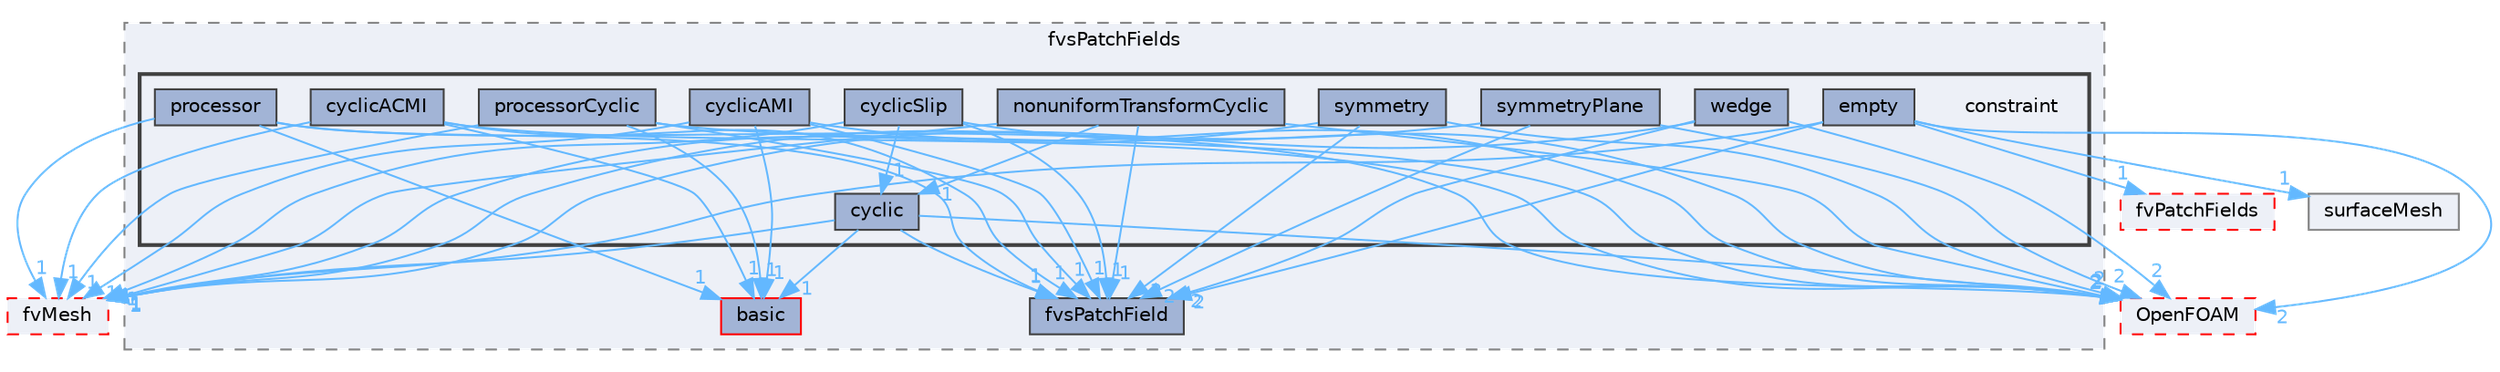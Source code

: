 digraph "src/finiteVolume/fields/fvsPatchFields/constraint"
{
 // LATEX_PDF_SIZE
  bgcolor="transparent";
  edge [fontname=Helvetica,fontsize=10,labelfontname=Helvetica,labelfontsize=10];
  node [fontname=Helvetica,fontsize=10,shape=box,height=0.2,width=0.4];
  compound=true
  subgraph clusterdir_807b34448f78de7c3bc4530ef499b703 {
    graph [ bgcolor="#edf0f7", pencolor="grey50", label="fvsPatchFields", fontname=Helvetica,fontsize=10 style="filled,dashed", URL="dir_807b34448f78de7c3bc4530ef499b703.html",tooltip=""]
  dir_958a3dd6045466a25f270895e6927ee8 [label="basic", fillcolor="#a2b4d6", color="red", style="filled", URL="dir_958a3dd6045466a25f270895e6927ee8.html",tooltip=""];
  dir_f8fc54ccdbdfd051989b9c9b77557e92 [label="fvsPatchField", fillcolor="#a2b4d6", color="grey25", style="filled", URL="dir_f8fc54ccdbdfd051989b9c9b77557e92.html",tooltip=""];
  subgraph clusterdir_d3657b0b23136d928b995b4c42c4ccd9 {
    graph [ bgcolor="#edf0f7", pencolor="grey25", label="", fontname=Helvetica,fontsize=10 style="filled,bold", URL="dir_d3657b0b23136d928b995b4c42c4ccd9.html",tooltip=""]
    dir_d3657b0b23136d928b995b4c42c4ccd9 [shape=plaintext, label="constraint"];
  dir_19ade4d920b03fe04129384a1ccaaa09 [label="cyclic", fillcolor="#a2b4d6", color="grey25", style="filled", URL="dir_19ade4d920b03fe04129384a1ccaaa09.html",tooltip=""];
  dir_8f981e8f3daa2baf0a0a40f4848c667b [label="cyclicACMI", fillcolor="#a2b4d6", color="grey25", style="filled", URL="dir_8f981e8f3daa2baf0a0a40f4848c667b.html",tooltip=""];
  dir_aab87f9b9206032315b3d7957ab585c0 [label="cyclicAMI", fillcolor="#a2b4d6", color="grey25", style="filled", URL="dir_aab87f9b9206032315b3d7957ab585c0.html",tooltip=""];
  dir_68237cd4d05320d7bcc87091aa9a29cf [label="cyclicSlip", fillcolor="#a2b4d6", color="grey25", style="filled", URL="dir_68237cd4d05320d7bcc87091aa9a29cf.html",tooltip=""];
  dir_7ef2521e609c683470f037a90ef9a178 [label="empty", fillcolor="#a2b4d6", color="grey25", style="filled", URL="dir_7ef2521e609c683470f037a90ef9a178.html",tooltip=""];
  dir_8024153c8c5357530912c9752f55dfe5 [label="nonuniformTransformCyclic", fillcolor="#a2b4d6", color="grey25", style="filled", URL="dir_8024153c8c5357530912c9752f55dfe5.html",tooltip=""];
  dir_cbec55a7b9560deb693142526175c420 [label="processor", fillcolor="#a2b4d6", color="grey25", style="filled", URL="dir_cbec55a7b9560deb693142526175c420.html",tooltip=""];
  dir_871c0ee44a9cb4ba0ce6f3156dde8478 [label="processorCyclic", fillcolor="#a2b4d6", color="grey25", style="filled", URL="dir_871c0ee44a9cb4ba0ce6f3156dde8478.html",tooltip=""];
  dir_53d1e392f2665ca3e378f6be8ee07af1 [label="symmetry", fillcolor="#a2b4d6", color="grey25", style="filled", URL="dir_53d1e392f2665ca3e378f6be8ee07af1.html",tooltip=""];
  dir_bce5698a88b52b66adbc50995e7c3146 [label="symmetryPlane", fillcolor="#a2b4d6", color="grey25", style="filled", URL="dir_bce5698a88b52b66adbc50995e7c3146.html",tooltip=""];
  dir_c835e02ecc5f48c7bc9b691a765e83f0 [label="wedge", fillcolor="#a2b4d6", color="grey25", style="filled", URL="dir_c835e02ecc5f48c7bc9b691a765e83f0.html",tooltip=""];
  }
  }
  dir_c382fa095c9c33d8673c0dd60aaef275 [label="fvMesh", fillcolor="#edf0f7", color="red", style="filled,dashed", URL="dir_c382fa095c9c33d8673c0dd60aaef275.html",tooltip=""];
  dir_c5473ff19b20e6ec4dfe5c310b3778a8 [label="OpenFOAM", fillcolor="#edf0f7", color="red", style="filled,dashed", URL="dir_c5473ff19b20e6ec4dfe5c310b3778a8.html",tooltip=""];
  dir_a5850494bc77049b2a182260f0d1f703 [label="fvPatchFields", fillcolor="#edf0f7", color="red", style="filled,dashed", URL="dir_a5850494bc77049b2a182260f0d1f703.html",tooltip=""];
  dir_fdafd3b59310328ee40a940c9419d4db [label="surfaceMesh", fillcolor="#edf0f7", color="grey50", style="filled", URL="dir_fdafd3b59310328ee40a940c9419d4db.html",tooltip=""];
  dir_19ade4d920b03fe04129384a1ccaaa09->dir_958a3dd6045466a25f270895e6927ee8 [headlabel="1", labeldistance=1.5 headhref="dir_000758_000208.html" href="dir_000758_000208.html" color="steelblue1" fontcolor="steelblue1"];
  dir_19ade4d920b03fe04129384a1ccaaa09->dir_c382fa095c9c33d8673c0dd60aaef275 [headlabel="1", labeldistance=1.5 headhref="dir_000758_001544.html" href="dir_000758_001544.html" color="steelblue1" fontcolor="steelblue1"];
  dir_19ade4d920b03fe04129384a1ccaaa09->dir_c5473ff19b20e6ec4dfe5c310b3778a8 [headlabel="2", labeldistance=1.5 headhref="dir_000758_002695.html" href="dir_000758_002695.html" color="steelblue1" fontcolor="steelblue1"];
  dir_19ade4d920b03fe04129384a1ccaaa09->dir_f8fc54ccdbdfd051989b9c9b77557e92 [headlabel="1", labeldistance=1.5 headhref="dir_000758_001572.html" href="dir_000758_001572.html" color="steelblue1" fontcolor="steelblue1"];
  dir_8f981e8f3daa2baf0a0a40f4848c667b->dir_958a3dd6045466a25f270895e6927ee8 [headlabel="1", labeldistance=1.5 headhref="dir_000764_000208.html" href="dir_000764_000208.html" color="steelblue1" fontcolor="steelblue1"];
  dir_8f981e8f3daa2baf0a0a40f4848c667b->dir_c382fa095c9c33d8673c0dd60aaef275 [headlabel="1", labeldistance=1.5 headhref="dir_000764_001544.html" href="dir_000764_001544.html" color="steelblue1" fontcolor="steelblue1"];
  dir_8f981e8f3daa2baf0a0a40f4848c667b->dir_c5473ff19b20e6ec4dfe5c310b3778a8 [headlabel="2", labeldistance=1.5 headhref="dir_000764_002695.html" href="dir_000764_002695.html" color="steelblue1" fontcolor="steelblue1"];
  dir_8f981e8f3daa2baf0a0a40f4848c667b->dir_f8fc54ccdbdfd051989b9c9b77557e92 [headlabel="1", labeldistance=1.5 headhref="dir_000764_001572.html" href="dir_000764_001572.html" color="steelblue1" fontcolor="steelblue1"];
  dir_aab87f9b9206032315b3d7957ab585c0->dir_958a3dd6045466a25f270895e6927ee8 [headlabel="1", labeldistance=1.5 headhref="dir_000774_000208.html" href="dir_000774_000208.html" color="steelblue1" fontcolor="steelblue1"];
  dir_aab87f9b9206032315b3d7957ab585c0->dir_c382fa095c9c33d8673c0dd60aaef275 [headlabel="1", labeldistance=1.5 headhref="dir_000774_001544.html" href="dir_000774_001544.html" color="steelblue1" fontcolor="steelblue1"];
  dir_aab87f9b9206032315b3d7957ab585c0->dir_c5473ff19b20e6ec4dfe5c310b3778a8 [headlabel="2", labeldistance=1.5 headhref="dir_000774_002695.html" href="dir_000774_002695.html" color="steelblue1" fontcolor="steelblue1"];
  dir_aab87f9b9206032315b3d7957ab585c0->dir_f8fc54ccdbdfd051989b9c9b77557e92 [headlabel="1", labeldistance=1.5 headhref="dir_000774_001572.html" href="dir_000774_001572.html" color="steelblue1" fontcolor="steelblue1"];
  dir_68237cd4d05320d7bcc87091aa9a29cf->dir_19ade4d920b03fe04129384a1ccaaa09 [headlabel="1", labeldistance=1.5 headhref="dir_000790_000758.html" href="dir_000790_000758.html" color="steelblue1" fontcolor="steelblue1"];
  dir_68237cd4d05320d7bcc87091aa9a29cf->dir_c382fa095c9c33d8673c0dd60aaef275 [headlabel="1", labeldistance=1.5 headhref="dir_000790_001544.html" href="dir_000790_001544.html" color="steelblue1" fontcolor="steelblue1"];
  dir_68237cd4d05320d7bcc87091aa9a29cf->dir_c5473ff19b20e6ec4dfe5c310b3778a8 [headlabel="2", labeldistance=1.5 headhref="dir_000790_002695.html" href="dir_000790_002695.html" color="steelblue1" fontcolor="steelblue1"];
  dir_68237cd4d05320d7bcc87091aa9a29cf->dir_f8fc54ccdbdfd051989b9c9b77557e92 [headlabel="1", labeldistance=1.5 headhref="dir_000790_001572.html" href="dir_000790_001572.html" color="steelblue1" fontcolor="steelblue1"];
  dir_7ef2521e609c683470f037a90ef9a178->dir_a5850494bc77049b2a182260f0d1f703 [headlabel="1", labeldistance=1.5 headhref="dir_001133_001567.html" href="dir_001133_001567.html" color="steelblue1" fontcolor="steelblue1"];
  dir_7ef2521e609c683470f037a90ef9a178->dir_c382fa095c9c33d8673c0dd60aaef275 [headlabel="1", labeldistance=1.5 headhref="dir_001133_001544.html" href="dir_001133_001544.html" color="steelblue1" fontcolor="steelblue1"];
  dir_7ef2521e609c683470f037a90ef9a178->dir_c5473ff19b20e6ec4dfe5c310b3778a8 [headlabel="2", labeldistance=1.5 headhref="dir_001133_002695.html" href="dir_001133_002695.html" color="steelblue1" fontcolor="steelblue1"];
  dir_7ef2521e609c683470f037a90ef9a178->dir_f8fc54ccdbdfd051989b9c9b77557e92 [headlabel="2", labeldistance=1.5 headhref="dir_001133_001572.html" href="dir_001133_001572.html" color="steelblue1" fontcolor="steelblue1"];
  dir_7ef2521e609c683470f037a90ef9a178->dir_fdafd3b59310328ee40a940c9419d4db [headlabel="1", labeldistance=1.5 headhref="dir_001133_003854.html" href="dir_001133_003854.html" color="steelblue1" fontcolor="steelblue1"];
  dir_8024153c8c5357530912c9752f55dfe5->dir_19ade4d920b03fe04129384a1ccaaa09 [headlabel="1", labeldistance=1.5 headhref="dir_002579_000758.html" href="dir_002579_000758.html" color="steelblue1" fontcolor="steelblue1"];
  dir_8024153c8c5357530912c9752f55dfe5->dir_c382fa095c9c33d8673c0dd60aaef275 [headlabel="1", labeldistance=1.5 headhref="dir_002579_001544.html" href="dir_002579_001544.html" color="steelblue1" fontcolor="steelblue1"];
  dir_8024153c8c5357530912c9752f55dfe5->dir_c5473ff19b20e6ec4dfe5c310b3778a8 [headlabel="2", labeldistance=1.5 headhref="dir_002579_002695.html" href="dir_002579_002695.html" color="steelblue1" fontcolor="steelblue1"];
  dir_8024153c8c5357530912c9752f55dfe5->dir_f8fc54ccdbdfd051989b9c9b77557e92 [headlabel="1", labeldistance=1.5 headhref="dir_002579_001572.html" href="dir_002579_001572.html" color="steelblue1" fontcolor="steelblue1"];
  dir_cbec55a7b9560deb693142526175c420->dir_958a3dd6045466a25f270895e6927ee8 [headlabel="1", labeldistance=1.5 headhref="dir_003080_000208.html" href="dir_003080_000208.html" color="steelblue1" fontcolor="steelblue1"];
  dir_cbec55a7b9560deb693142526175c420->dir_c382fa095c9c33d8673c0dd60aaef275 [headlabel="1", labeldistance=1.5 headhref="dir_003080_001544.html" href="dir_003080_001544.html" color="steelblue1" fontcolor="steelblue1"];
  dir_cbec55a7b9560deb693142526175c420->dir_c5473ff19b20e6ec4dfe5c310b3778a8 [headlabel="2", labeldistance=1.5 headhref="dir_003080_002695.html" href="dir_003080_002695.html" color="steelblue1" fontcolor="steelblue1"];
  dir_cbec55a7b9560deb693142526175c420->dir_f8fc54ccdbdfd051989b9c9b77557e92 [headlabel="1", labeldistance=1.5 headhref="dir_003080_001572.html" href="dir_003080_001572.html" color="steelblue1" fontcolor="steelblue1"];
  dir_871c0ee44a9cb4ba0ce6f3156dde8478->dir_958a3dd6045466a25f270895e6927ee8 [headlabel="1", labeldistance=1.5 headhref="dir_003086_000208.html" href="dir_003086_000208.html" color="steelblue1" fontcolor="steelblue1"];
  dir_871c0ee44a9cb4ba0ce6f3156dde8478->dir_c382fa095c9c33d8673c0dd60aaef275 [headlabel="1", labeldistance=1.5 headhref="dir_003086_001544.html" href="dir_003086_001544.html" color="steelblue1" fontcolor="steelblue1"];
  dir_871c0ee44a9cb4ba0ce6f3156dde8478->dir_c5473ff19b20e6ec4dfe5c310b3778a8 [headlabel="2", labeldistance=1.5 headhref="dir_003086_002695.html" href="dir_003086_002695.html" color="steelblue1" fontcolor="steelblue1"];
  dir_871c0ee44a9cb4ba0ce6f3156dde8478->dir_f8fc54ccdbdfd051989b9c9b77557e92 [headlabel="1", labeldistance=1.5 headhref="dir_003086_001572.html" href="dir_003086_001572.html" color="steelblue1" fontcolor="steelblue1"];
  dir_53d1e392f2665ca3e378f6be8ee07af1->dir_c382fa095c9c33d8673c0dd60aaef275 [headlabel="1", labeldistance=1.5 headhref="dir_003919_001544.html" href="dir_003919_001544.html" color="steelblue1" fontcolor="steelblue1"];
  dir_53d1e392f2665ca3e378f6be8ee07af1->dir_c5473ff19b20e6ec4dfe5c310b3778a8 [headlabel="2", labeldistance=1.5 headhref="dir_003919_002695.html" href="dir_003919_002695.html" color="steelblue1" fontcolor="steelblue1"];
  dir_53d1e392f2665ca3e378f6be8ee07af1->dir_f8fc54ccdbdfd051989b9c9b77557e92 [headlabel="2", labeldistance=1.5 headhref="dir_003919_001572.html" href="dir_003919_001572.html" color="steelblue1" fontcolor="steelblue1"];
  dir_bce5698a88b52b66adbc50995e7c3146->dir_c382fa095c9c33d8673c0dd60aaef275 [headlabel="1", labeldistance=1.5 headhref="dir_003925_001544.html" href="dir_003925_001544.html" color="steelblue1" fontcolor="steelblue1"];
  dir_bce5698a88b52b66adbc50995e7c3146->dir_c5473ff19b20e6ec4dfe5c310b3778a8 [headlabel="2", labeldistance=1.5 headhref="dir_003925_002695.html" href="dir_003925_002695.html" color="steelblue1" fontcolor="steelblue1"];
  dir_bce5698a88b52b66adbc50995e7c3146->dir_f8fc54ccdbdfd051989b9c9b77557e92 [headlabel="2", labeldistance=1.5 headhref="dir_003925_001572.html" href="dir_003925_001572.html" color="steelblue1" fontcolor="steelblue1"];
  dir_c835e02ecc5f48c7bc9b691a765e83f0->dir_c382fa095c9c33d8673c0dd60aaef275 [headlabel="1", labeldistance=1.5 headhref="dir_004392_001544.html" href="dir_004392_001544.html" color="steelblue1" fontcolor="steelblue1"];
  dir_c835e02ecc5f48c7bc9b691a765e83f0->dir_c5473ff19b20e6ec4dfe5c310b3778a8 [headlabel="2", labeldistance=1.5 headhref="dir_004392_002695.html" href="dir_004392_002695.html" color="steelblue1" fontcolor="steelblue1"];
  dir_c835e02ecc5f48c7bc9b691a765e83f0->dir_f8fc54ccdbdfd051989b9c9b77557e92 [headlabel="2", labeldistance=1.5 headhref="dir_004392_001572.html" href="dir_004392_001572.html" color="steelblue1" fontcolor="steelblue1"];
}
